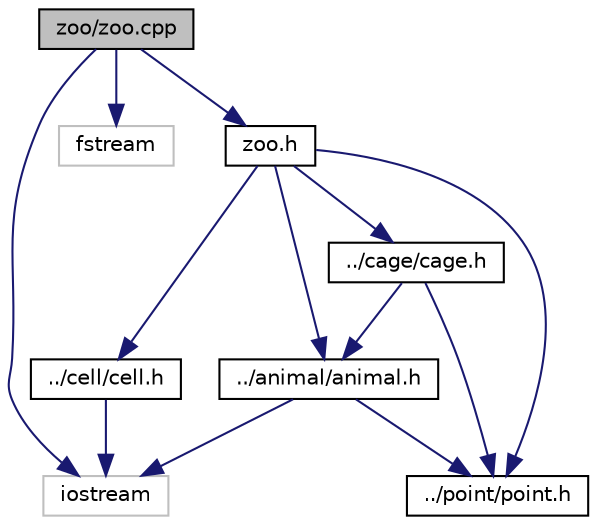 digraph "zoo/zoo.cpp"
{
  edge [fontname="Helvetica",fontsize="10",labelfontname="Helvetica",labelfontsize="10"];
  node [fontname="Helvetica",fontsize="10",shape=record];
  Node1 [label="zoo/zoo.cpp",height=0.2,width=0.4,color="black", fillcolor="grey75", style="filled", fontcolor="black"];
  Node1 -> Node2 [color="midnightblue",fontsize="10",style="solid"];
  Node2 [label="iostream",height=0.2,width=0.4,color="grey75", fillcolor="white", style="filled"];
  Node1 -> Node3 [color="midnightblue",fontsize="10",style="solid"];
  Node3 [label="fstream",height=0.2,width=0.4,color="grey75", fillcolor="white", style="filled"];
  Node1 -> Node4 [color="midnightblue",fontsize="10",style="solid"];
  Node4 [label="zoo.h",height=0.2,width=0.4,color="black", fillcolor="white", style="filled",URL="$zoo_8h.html"];
  Node4 -> Node5 [color="midnightblue",fontsize="10",style="solid"];
  Node5 [label="../cell/cell.h",height=0.2,width=0.4,color="black", fillcolor="white", style="filled",URL="$cell_8h.html"];
  Node5 -> Node2 [color="midnightblue",fontsize="10",style="solid"];
  Node4 -> Node6 [color="midnightblue",fontsize="10",style="solid"];
  Node6 [label="../cage/cage.h",height=0.2,width=0.4,color="black", fillcolor="white", style="filled",URL="$cage_8h.html"];
  Node6 -> Node7 [color="midnightblue",fontsize="10",style="solid"];
  Node7 [label="../point/point.h",height=0.2,width=0.4,color="black", fillcolor="white", style="filled",URL="$point_8h.html"];
  Node6 -> Node8 [color="midnightblue",fontsize="10",style="solid"];
  Node8 [label="../animal/animal.h",height=0.2,width=0.4,color="black", fillcolor="white", style="filled",URL="$animal_8h.html"];
  Node8 -> Node2 [color="midnightblue",fontsize="10",style="solid"];
  Node8 -> Node7 [color="midnightblue",fontsize="10",style="solid"];
  Node4 -> Node7 [color="midnightblue",fontsize="10",style="solid"];
  Node4 -> Node8 [color="midnightblue",fontsize="10",style="solid"];
}
